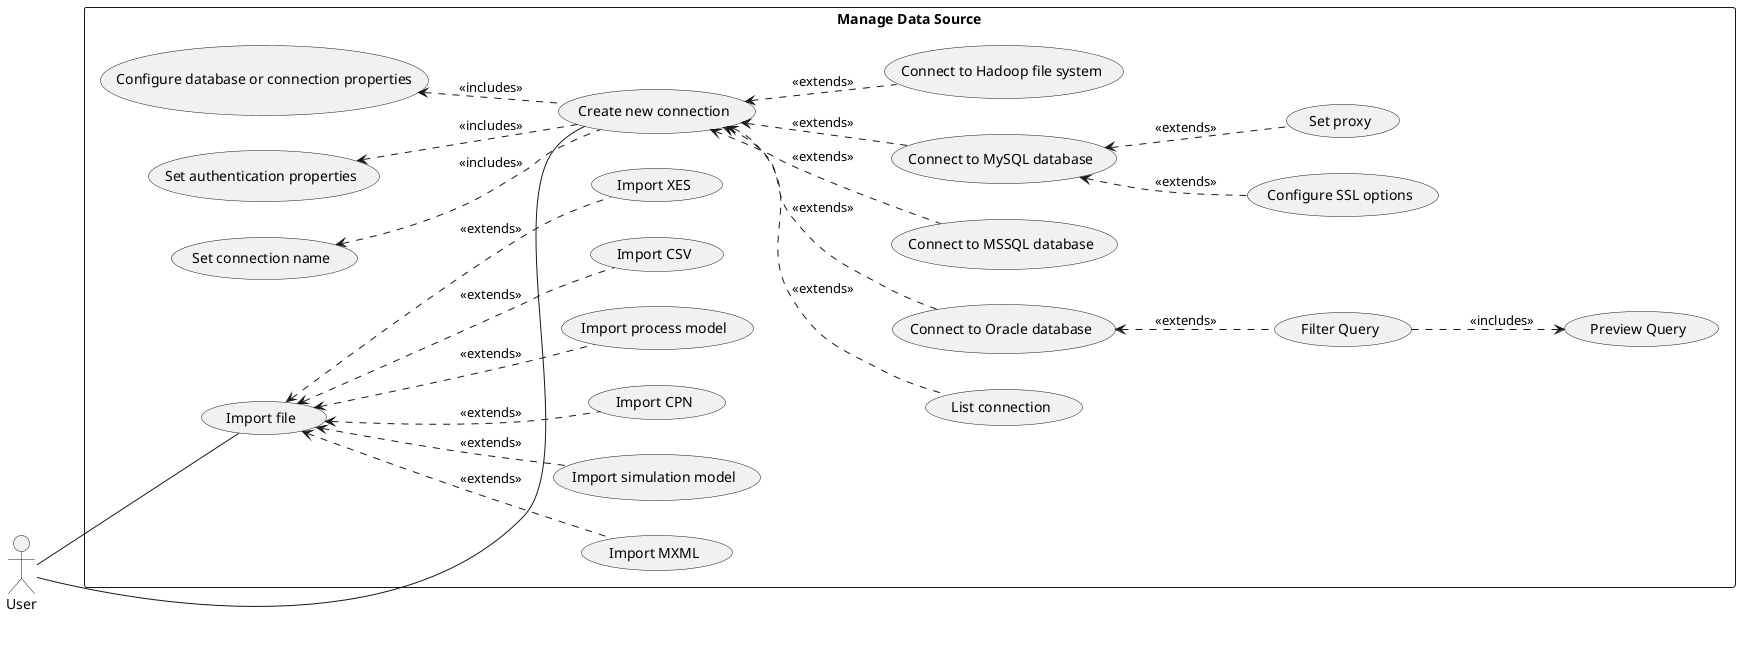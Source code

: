 @startuml "Manage Data Source"
left to right direction

actor :User: as user
rectangle "Manage Data Source" {
  ' User may connect to data source
  user -- (Create new connection)
  (Create new connection) <.. (List connection) : <<extends>>
  (Create new connection) <.. (Connect to Oracle database) : <<extends>>
  (Create new connection) <.. (Connect to MSSQL database) : <<extends>>
  (Create new connection) <.. (Connect to MySQL database) : <<extends>>
  (Create new connection) <.. (Connect to Hadoop file system) : <<extends>>

  (Set connection name) <.. (Create new connection) : <<includes>>
  (Configure database or connection properties) <.. (Create new connection) : <<includes>>
  (Set authentication properties) <.. (Create new connection) : <<includes>>


  ' Custom information for Oracle connection
  (Connect to Oracle database) <.. (Filter Query) : <<extends>>
  (Filter Query) ..> (Preview Query) : <<includes>>

  ' Custom information for MySQL connection
  (Connect to MySQL database) <.. (Configure SSL options) : <<extends>>
  (Connect to MySQL database) <.. (Set proxy) : <<extends>>

  ' Or import event log data
  user -- (Import file)
  (Import file) <.. (Import CSV) : <<extends>>
  (Import file) <.. (Import XES) : <<extends>>
  (Import file) <.. (Import MXML) : <<extends>>
  (Import file) <.. (Import simulation model) : <<extends>>
  (Import file) <.. (Import CPN) : <<extends>>
  (Import file) <.. (Import process model) : <<extends>>
}
@enduml
